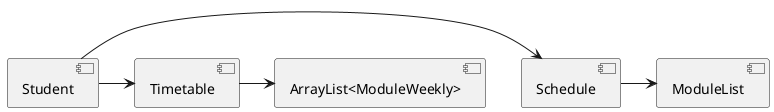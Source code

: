 @startuml
'https://plantuml.com/component-diagram

@startuml


component Student
component Schedule
component Timetable
[ModuleList] as modulesPlanned
[ArrayList<ModuleWeekly>] as currentSemesterModulesWeekly


Student -> Schedule
Schedule -> modulesPlanned
Student -> Timetable
Timetable -> currentSemesterModulesWeekly

@enduml

@enduml